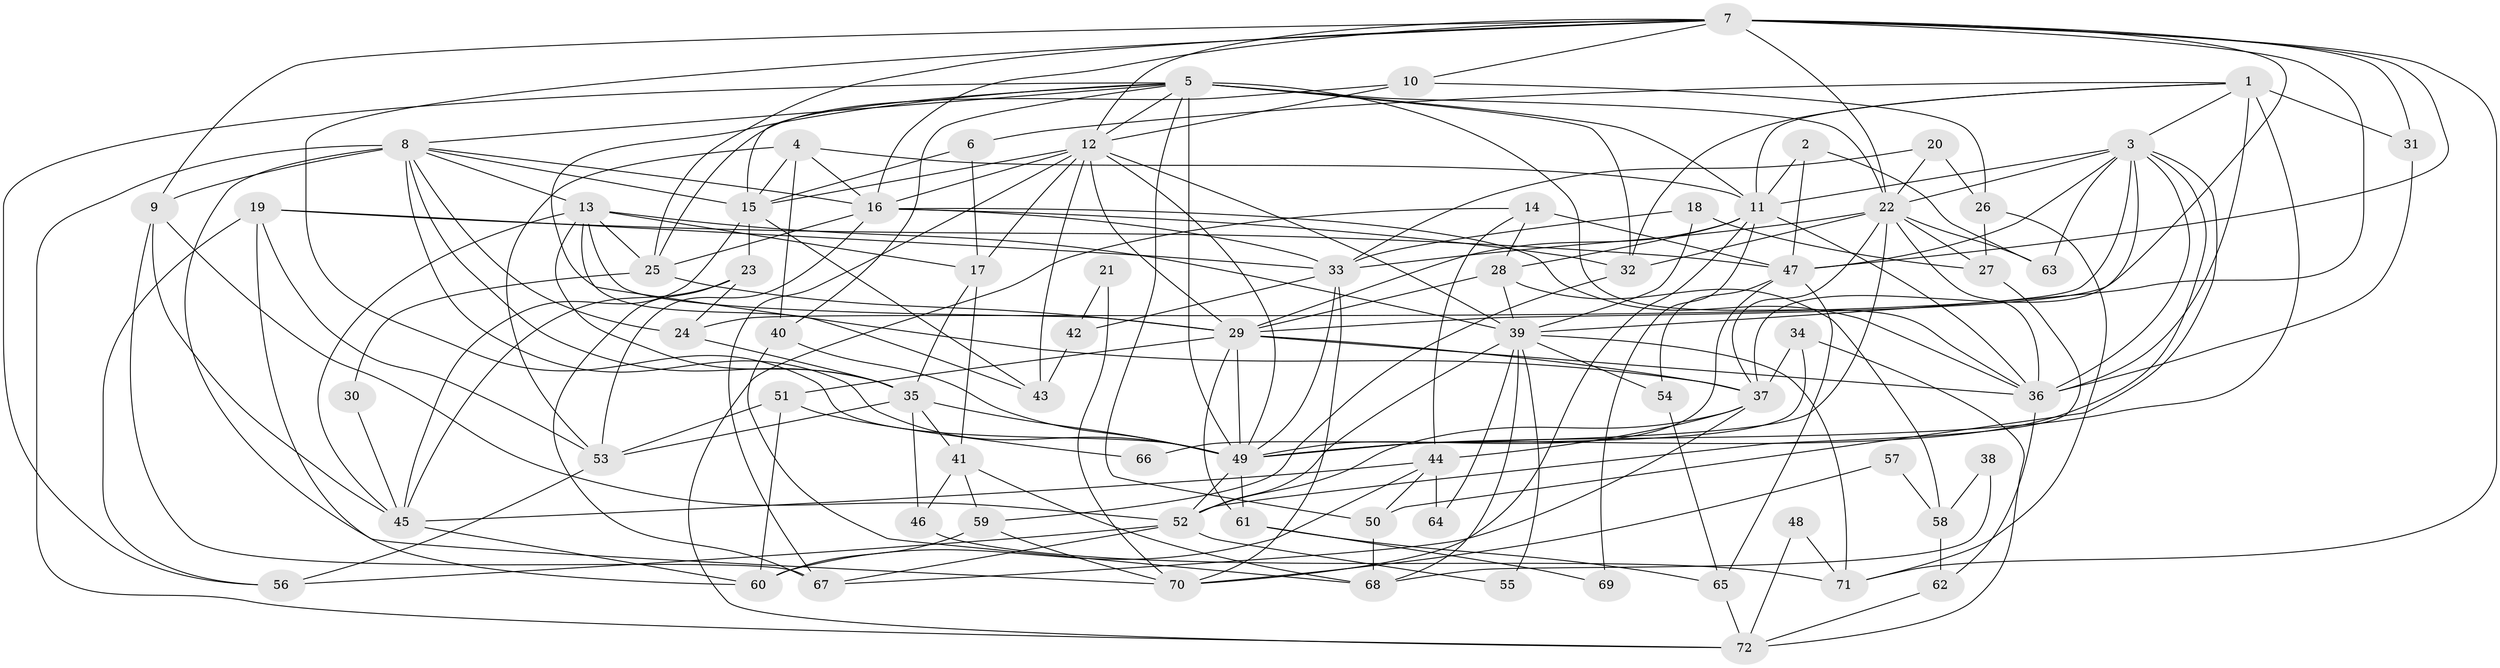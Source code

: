 // original degree distribution, {5: 0.18055555555555555, 3: 0.24305555555555555, 4: 0.2777777777777778, 6: 0.09722222222222222, 2: 0.1527777777777778, 8: 0.027777777777777776, 7: 0.020833333333333332}
// Generated by graph-tools (version 1.1) at 2025/36/03/09/25 02:36:27]
// undirected, 72 vertices, 198 edges
graph export_dot {
graph [start="1"]
  node [color=gray90,style=filled];
  1;
  2;
  3;
  4;
  5;
  6;
  7;
  8;
  9;
  10;
  11;
  12;
  13;
  14;
  15;
  16;
  17;
  18;
  19;
  20;
  21;
  22;
  23;
  24;
  25;
  26;
  27;
  28;
  29;
  30;
  31;
  32;
  33;
  34;
  35;
  36;
  37;
  38;
  39;
  40;
  41;
  42;
  43;
  44;
  45;
  46;
  47;
  48;
  49;
  50;
  51;
  52;
  53;
  54;
  55;
  56;
  57;
  58;
  59;
  60;
  61;
  62;
  63;
  64;
  65;
  66;
  67;
  68;
  69;
  70;
  71;
  72;
  1 -- 3 [weight=1.0];
  1 -- 6 [weight=1.0];
  1 -- 11 [weight=1.0];
  1 -- 31 [weight=1.0];
  1 -- 32 [weight=1.0];
  1 -- 36 [weight=2.0];
  1 -- 49 [weight=2.0];
  2 -- 11 [weight=1.0];
  2 -- 47 [weight=1.0];
  2 -- 63 [weight=1.0];
  3 -- 11 [weight=1.0];
  3 -- 22 [weight=1.0];
  3 -- 24 [weight=1.0];
  3 -- 36 [weight=1.0];
  3 -- 37 [weight=1.0];
  3 -- 47 [weight=1.0];
  3 -- 49 [weight=1.0];
  3 -- 50 [weight=1.0];
  3 -- 63 [weight=1.0];
  4 -- 11 [weight=1.0];
  4 -- 15 [weight=1.0];
  4 -- 16 [weight=1.0];
  4 -- 40 [weight=1.0];
  4 -- 53 [weight=1.0];
  5 -- 8 [weight=1.0];
  5 -- 11 [weight=2.0];
  5 -- 12 [weight=1.0];
  5 -- 15 [weight=1.0];
  5 -- 22 [weight=2.0];
  5 -- 32 [weight=1.0];
  5 -- 36 [weight=2.0];
  5 -- 37 [weight=1.0];
  5 -- 40 [weight=1.0];
  5 -- 49 [weight=2.0];
  5 -- 50 [weight=1.0];
  5 -- 56 [weight=1.0];
  6 -- 15 [weight=1.0];
  6 -- 17 [weight=1.0];
  7 -- 9 [weight=1.0];
  7 -- 10 [weight=1.0];
  7 -- 12 [weight=1.0];
  7 -- 16 [weight=1.0];
  7 -- 22 [weight=1.0];
  7 -- 25 [weight=1.0];
  7 -- 29 [weight=1.0];
  7 -- 31 [weight=1.0];
  7 -- 39 [weight=1.0];
  7 -- 47 [weight=1.0];
  7 -- 49 [weight=1.0];
  7 -- 71 [weight=1.0];
  8 -- 9 [weight=4.0];
  8 -- 13 [weight=2.0];
  8 -- 15 [weight=1.0];
  8 -- 16 [weight=1.0];
  8 -- 24 [weight=1.0];
  8 -- 35 [weight=3.0];
  8 -- 49 [weight=1.0];
  8 -- 70 [weight=1.0];
  8 -- 72 [weight=1.0];
  9 -- 45 [weight=1.0];
  9 -- 52 [weight=1.0];
  9 -- 67 [weight=1.0];
  10 -- 12 [weight=1.0];
  10 -- 25 [weight=1.0];
  10 -- 26 [weight=1.0];
  11 -- 28 [weight=1.0];
  11 -- 29 [weight=1.0];
  11 -- 36 [weight=2.0];
  11 -- 69 [weight=1.0];
  11 -- 70 [weight=1.0];
  12 -- 15 [weight=1.0];
  12 -- 16 [weight=1.0];
  12 -- 17 [weight=1.0];
  12 -- 29 [weight=1.0];
  12 -- 39 [weight=1.0];
  12 -- 43 [weight=1.0];
  12 -- 49 [weight=1.0];
  12 -- 67 [weight=1.0];
  13 -- 17 [weight=1.0];
  13 -- 25 [weight=1.0];
  13 -- 29 [weight=1.0];
  13 -- 35 [weight=1.0];
  13 -- 39 [weight=1.0];
  13 -- 43 [weight=1.0];
  13 -- 45 [weight=1.0];
  14 -- 28 [weight=1.0];
  14 -- 44 [weight=1.0];
  14 -- 47 [weight=1.0];
  14 -- 72 [weight=1.0];
  15 -- 23 [weight=1.0];
  15 -- 43 [weight=1.0];
  15 -- 45 [weight=2.0];
  16 -- 25 [weight=1.0];
  16 -- 32 [weight=1.0];
  16 -- 33 [weight=1.0];
  16 -- 36 [weight=1.0];
  16 -- 53 [weight=1.0];
  17 -- 35 [weight=1.0];
  17 -- 41 [weight=1.0];
  18 -- 27 [weight=1.0];
  18 -- 33 [weight=1.0];
  18 -- 39 [weight=1.0];
  19 -- 33 [weight=2.0];
  19 -- 47 [weight=1.0];
  19 -- 53 [weight=1.0];
  19 -- 56 [weight=1.0];
  19 -- 60 [weight=1.0];
  20 -- 22 [weight=1.0];
  20 -- 26 [weight=1.0];
  20 -- 33 [weight=1.0];
  21 -- 42 [weight=1.0];
  21 -- 70 [weight=1.0];
  22 -- 27 [weight=1.0];
  22 -- 32 [weight=1.0];
  22 -- 33 [weight=1.0];
  22 -- 36 [weight=1.0];
  22 -- 37 [weight=1.0];
  22 -- 49 [weight=1.0];
  22 -- 63 [weight=1.0];
  23 -- 24 [weight=1.0];
  23 -- 45 [weight=1.0];
  23 -- 67 [weight=1.0];
  24 -- 35 [weight=1.0];
  25 -- 29 [weight=1.0];
  25 -- 30 [weight=1.0];
  26 -- 27 [weight=1.0];
  26 -- 71 [weight=1.0];
  27 -- 52 [weight=1.0];
  28 -- 29 [weight=1.0];
  28 -- 39 [weight=1.0];
  28 -- 58 [weight=1.0];
  29 -- 36 [weight=1.0];
  29 -- 37 [weight=1.0];
  29 -- 49 [weight=2.0];
  29 -- 51 [weight=2.0];
  29 -- 61 [weight=1.0];
  30 -- 45 [weight=1.0];
  31 -- 36 [weight=1.0];
  32 -- 59 [weight=1.0];
  33 -- 42 [weight=1.0];
  33 -- 49 [weight=2.0];
  33 -- 70 [weight=1.0];
  34 -- 37 [weight=1.0];
  34 -- 66 [weight=1.0];
  34 -- 72 [weight=1.0];
  35 -- 41 [weight=1.0];
  35 -- 46 [weight=1.0];
  35 -- 49 [weight=1.0];
  35 -- 53 [weight=2.0];
  36 -- 62 [weight=1.0];
  37 -- 44 [weight=1.0];
  37 -- 52 [weight=1.0];
  37 -- 67 [weight=1.0];
  38 -- 58 [weight=1.0];
  38 -- 68 [weight=1.0];
  39 -- 52 [weight=1.0];
  39 -- 54 [weight=1.0];
  39 -- 55 [weight=1.0];
  39 -- 64 [weight=1.0];
  39 -- 68 [weight=1.0];
  39 -- 71 [weight=1.0];
  40 -- 49 [weight=1.0];
  40 -- 68 [weight=1.0];
  41 -- 46 [weight=1.0];
  41 -- 59 [weight=1.0];
  41 -- 68 [weight=1.0];
  42 -- 43 [weight=1.0];
  44 -- 45 [weight=1.0];
  44 -- 50 [weight=1.0];
  44 -- 60 [weight=1.0];
  44 -- 64 [weight=1.0];
  45 -- 60 [weight=1.0];
  46 -- 71 [weight=1.0];
  47 -- 49 [weight=1.0];
  47 -- 54 [weight=1.0];
  47 -- 65 [weight=1.0];
  48 -- 71 [weight=1.0];
  48 -- 72 [weight=1.0];
  49 -- 52 [weight=1.0];
  49 -- 61 [weight=1.0];
  50 -- 68 [weight=1.0];
  51 -- 53 [weight=1.0];
  51 -- 60 [weight=1.0];
  51 -- 66 [weight=1.0];
  52 -- 55 [weight=1.0];
  52 -- 56 [weight=1.0];
  52 -- 67 [weight=1.0];
  53 -- 56 [weight=1.0];
  54 -- 65 [weight=1.0];
  57 -- 58 [weight=1.0];
  57 -- 70 [weight=1.0];
  58 -- 62 [weight=1.0];
  59 -- 60 [weight=1.0];
  59 -- 70 [weight=1.0];
  61 -- 65 [weight=1.0];
  61 -- 69 [weight=1.0];
  62 -- 72 [weight=1.0];
  65 -- 72 [weight=1.0];
}
